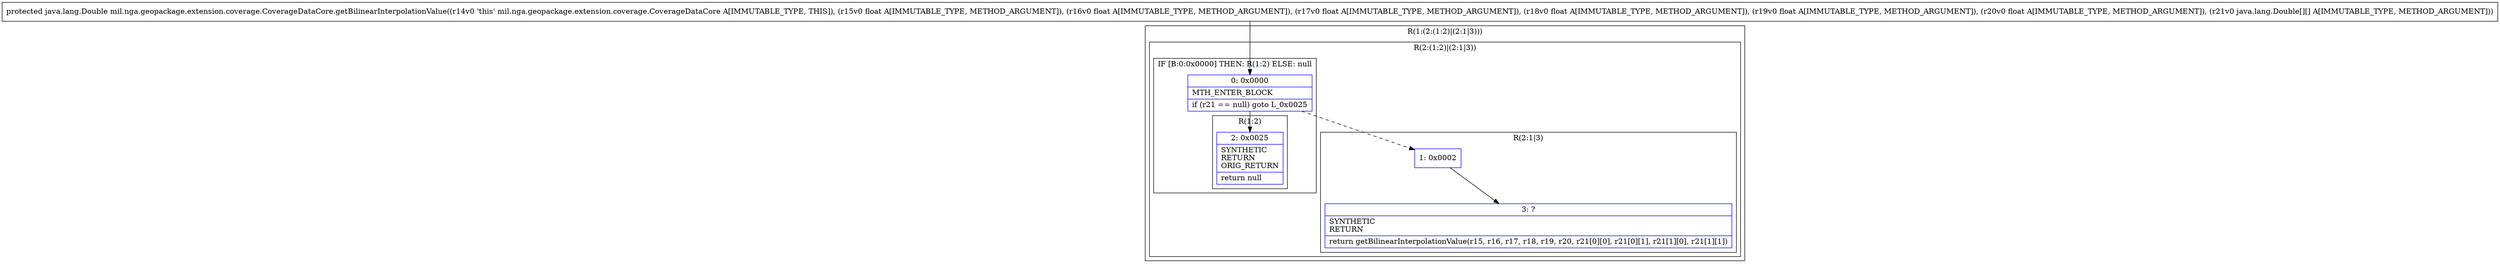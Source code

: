 digraph "CFG formil.nga.geopackage.extension.coverage.CoverageDataCore.getBilinearInterpolationValue(FFFFFF[[Ljava\/lang\/Double;)Ljava\/lang\/Double;" {
subgraph cluster_Region_672186034 {
label = "R(1:(2:(1:2)|(2:1|3)))";
node [shape=record,color=blue];
subgraph cluster_Region_1342639072 {
label = "R(2:(1:2)|(2:1|3))";
node [shape=record,color=blue];
subgraph cluster_IfRegion_689697811 {
label = "IF [B:0:0x0000] THEN: R(1:2) ELSE: null";
node [shape=record,color=blue];
Node_0 [shape=record,label="{0\:\ 0x0000|MTH_ENTER_BLOCK\l|if (r21 == null) goto L_0x0025\l}"];
subgraph cluster_Region_2048198152 {
label = "R(1:2)";
node [shape=record,color=blue];
Node_2 [shape=record,label="{2\:\ 0x0025|SYNTHETIC\lRETURN\lORIG_RETURN\l|return null\l}"];
}
}
subgraph cluster_Region_1465766614 {
label = "R(2:1|3)";
node [shape=record,color=blue];
Node_1 [shape=record,label="{1\:\ 0x0002}"];
Node_3 [shape=record,label="{3\:\ ?|SYNTHETIC\lRETURN\l|return getBilinearInterpolationValue(r15, r16, r17, r18, r19, r20, r21[0][0], r21[0][1], r21[1][0], r21[1][1])\l}"];
}
}
}
MethodNode[shape=record,label="{protected java.lang.Double mil.nga.geopackage.extension.coverage.CoverageDataCore.getBilinearInterpolationValue((r14v0 'this' mil.nga.geopackage.extension.coverage.CoverageDataCore A[IMMUTABLE_TYPE, THIS]), (r15v0 float A[IMMUTABLE_TYPE, METHOD_ARGUMENT]), (r16v0 float A[IMMUTABLE_TYPE, METHOD_ARGUMENT]), (r17v0 float A[IMMUTABLE_TYPE, METHOD_ARGUMENT]), (r18v0 float A[IMMUTABLE_TYPE, METHOD_ARGUMENT]), (r19v0 float A[IMMUTABLE_TYPE, METHOD_ARGUMENT]), (r20v0 float A[IMMUTABLE_TYPE, METHOD_ARGUMENT]), (r21v0 java.lang.Double[][] A[IMMUTABLE_TYPE, METHOD_ARGUMENT])) }"];
MethodNode -> Node_0;
Node_0 -> Node_1[style=dashed];
Node_0 -> Node_2;
Node_1 -> Node_3;
}

